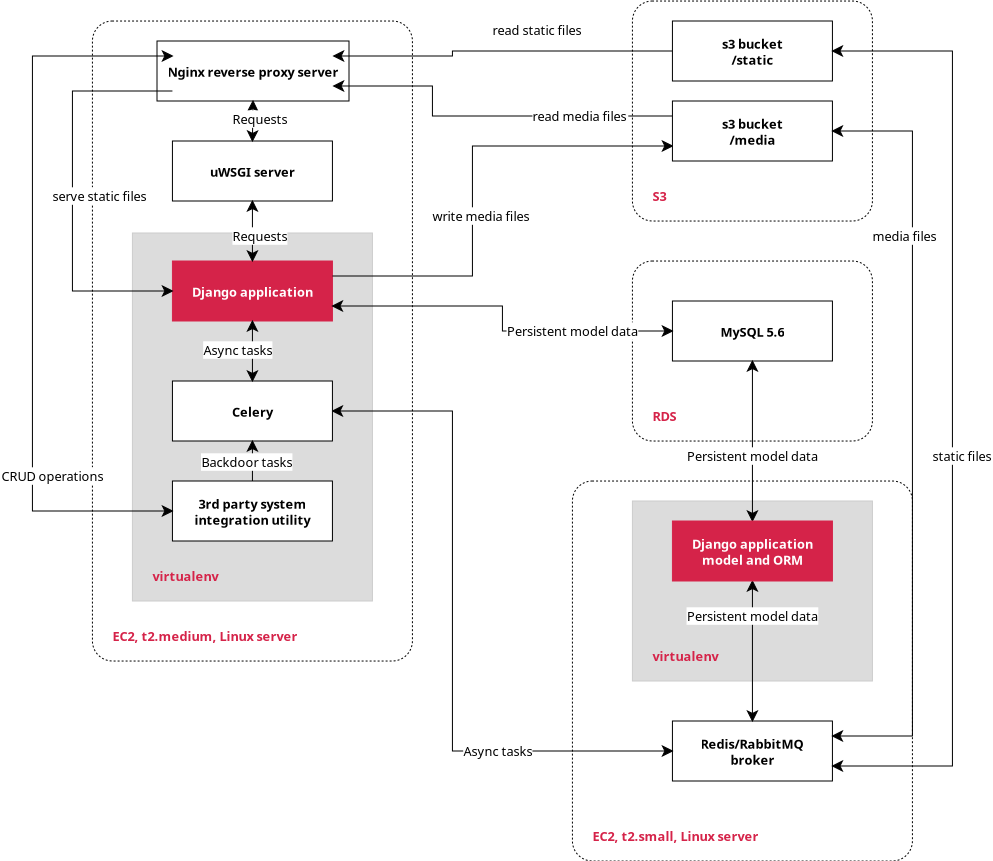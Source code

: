 <?xml version="1.0" encoding="UTF-8"?>
<dia:diagram xmlns:dia="http://www.lysator.liu.se/~alla/dia/">
  <dia:layer name="Background" visible="true" active="true">
    <dia:group>
      <dia:object type="Flowchart - Box" version="0" id="O0">
        <dia:attribute name="obj_pos">
          <dia:point val="27,8"/>
        </dia:attribute>
        <dia:attribute name="obj_bb">
          <dia:rectangle val="27,8;44,27"/>
        </dia:attribute>
        <dia:attribute name="elem_corner">
          <dia:point val="27,8"/>
        </dia:attribute>
        <dia:attribute name="elem_width">
          <dia:real val="17"/>
        </dia:attribute>
        <dia:attribute name="elem_height">
          <dia:real val="19"/>
        </dia:attribute>
        <dia:attribute name="border_width">
          <dia:real val="0"/>
        </dia:attribute>
        <dia:attribute name="show_background">
          <dia:boolean val="true"/>
        </dia:attribute>
        <dia:attribute name="line_style">
          <dia:enum val="4"/>
        </dia:attribute>
        <dia:attribute name="corner_radius">
          <dia:real val="1"/>
        </dia:attribute>
        <dia:attribute name="padding">
          <dia:real val="0.5"/>
        </dia:attribute>
        <dia:attribute name="text">
          <dia:composite type="text">
            <dia:attribute name="string">
              <dia:string>##</dia:string>
            </dia:attribute>
            <dia:attribute name="font">
              <dia:font family="sans" style="0" name="Helvetica"/>
            </dia:attribute>
            <dia:attribute name="height">
              <dia:real val="0.8"/>
            </dia:attribute>
            <dia:attribute name="pos">
              <dia:point val="35.5,17.695"/>
            </dia:attribute>
            <dia:attribute name="color">
              <dia:color val="#000000"/>
            </dia:attribute>
            <dia:attribute name="alignment">
              <dia:enum val="1"/>
            </dia:attribute>
          </dia:composite>
        </dia:attribute>
      </dia:object>
      <dia:object type="Flowchart - Box" version="0" id="O1">
        <dia:attribute name="obj_pos">
          <dia:point val="30,9"/>
        </dia:attribute>
        <dia:attribute name="obj_bb">
          <dia:rectangle val="30,9;42,18"/>
        </dia:attribute>
        <dia:attribute name="elem_corner">
          <dia:point val="30,9"/>
        </dia:attribute>
        <dia:attribute name="elem_width">
          <dia:real val="12"/>
        </dia:attribute>
        <dia:attribute name="elem_height">
          <dia:real val="9"/>
        </dia:attribute>
        <dia:attribute name="border_width">
          <dia:real val="0"/>
        </dia:attribute>
        <dia:attribute name="border_color">
          <dia:color val="#cccccc"/>
        </dia:attribute>
        <dia:attribute name="inner_color">
          <dia:color val="#dcdcdc"/>
        </dia:attribute>
        <dia:attribute name="show_background">
          <dia:boolean val="true"/>
        </dia:attribute>
        <dia:attribute name="padding">
          <dia:real val="0.5"/>
        </dia:attribute>
        <dia:attribute name="text">
          <dia:composite type="text">
            <dia:attribute name="string">
              <dia:string>##</dia:string>
            </dia:attribute>
            <dia:attribute name="font">
              <dia:font family="sans" style="0" name="Helvetica"/>
            </dia:attribute>
            <dia:attribute name="height">
              <dia:real val="0.8"/>
            </dia:attribute>
            <dia:attribute name="pos">
              <dia:point val="36,13.695"/>
            </dia:attribute>
            <dia:attribute name="color">
              <dia:color val="#000000"/>
            </dia:attribute>
            <dia:attribute name="alignment">
              <dia:enum val="1"/>
            </dia:attribute>
          </dia:composite>
        </dia:attribute>
      </dia:object>
      <dia:object type="Flowchart - Box" version="0" id="O2">
        <dia:attribute name="obj_pos">
          <dia:point val="3,-15"/>
        </dia:attribute>
        <dia:attribute name="obj_bb">
          <dia:rectangle val="3,-15;19,17"/>
        </dia:attribute>
        <dia:attribute name="elem_corner">
          <dia:point val="3,-15"/>
        </dia:attribute>
        <dia:attribute name="elem_width">
          <dia:real val="16"/>
        </dia:attribute>
        <dia:attribute name="elem_height">
          <dia:real val="32"/>
        </dia:attribute>
        <dia:attribute name="border_width">
          <dia:real val="0"/>
        </dia:attribute>
        <dia:attribute name="show_background">
          <dia:boolean val="true"/>
        </dia:attribute>
        <dia:attribute name="line_style">
          <dia:enum val="4"/>
        </dia:attribute>
        <dia:attribute name="corner_radius">
          <dia:real val="1"/>
        </dia:attribute>
        <dia:attribute name="padding">
          <dia:real val="0.5"/>
        </dia:attribute>
        <dia:attribute name="text">
          <dia:composite type="text">
            <dia:attribute name="string">
              <dia:string>##</dia:string>
            </dia:attribute>
            <dia:attribute name="font">
              <dia:font family="sans" style="0" name="Helvetica"/>
            </dia:attribute>
            <dia:attribute name="height">
              <dia:real val="0.8"/>
            </dia:attribute>
            <dia:attribute name="pos">
              <dia:point val="11,1.195"/>
            </dia:attribute>
            <dia:attribute name="color">
              <dia:color val="#000000"/>
            </dia:attribute>
            <dia:attribute name="alignment">
              <dia:enum val="1"/>
            </dia:attribute>
          </dia:composite>
        </dia:attribute>
      </dia:object>
      <dia:object type="Flowchart - Box" version="0" id="O3">
        <dia:attribute name="obj_pos">
          <dia:point val="5,-4.4"/>
        </dia:attribute>
        <dia:attribute name="obj_bb">
          <dia:rectangle val="5,-4.4;17,14"/>
        </dia:attribute>
        <dia:attribute name="elem_corner">
          <dia:point val="5,-4.4"/>
        </dia:attribute>
        <dia:attribute name="elem_width">
          <dia:real val="12"/>
        </dia:attribute>
        <dia:attribute name="elem_height">
          <dia:real val="18.4"/>
        </dia:attribute>
        <dia:attribute name="border_width">
          <dia:real val="0"/>
        </dia:attribute>
        <dia:attribute name="border_color">
          <dia:color val="#cccccc"/>
        </dia:attribute>
        <dia:attribute name="inner_color">
          <dia:color val="#dcdcdc"/>
        </dia:attribute>
        <dia:attribute name="show_background">
          <dia:boolean val="true"/>
        </dia:attribute>
        <dia:attribute name="padding">
          <dia:real val="0.5"/>
        </dia:attribute>
        <dia:attribute name="text">
          <dia:composite type="text">
            <dia:attribute name="string">
              <dia:string>##</dia:string>
            </dia:attribute>
            <dia:attribute name="font">
              <dia:font family="sans" style="0" name="Helvetica"/>
            </dia:attribute>
            <dia:attribute name="height">
              <dia:real val="0.8"/>
            </dia:attribute>
            <dia:attribute name="pos">
              <dia:point val="11,4.995"/>
            </dia:attribute>
            <dia:attribute name="color">
              <dia:color val="#000000"/>
            </dia:attribute>
            <dia:attribute name="alignment">
              <dia:enum val="1"/>
            </dia:attribute>
          </dia:composite>
        </dia:attribute>
      </dia:object>
      <dia:object type="Flowchart - Box" version="0" id="O4">
        <dia:attribute name="obj_pos">
          <dia:point val="30,-3"/>
        </dia:attribute>
        <dia:attribute name="obj_bb">
          <dia:rectangle val="30,-3;42,6"/>
        </dia:attribute>
        <dia:attribute name="elem_corner">
          <dia:point val="30,-3"/>
        </dia:attribute>
        <dia:attribute name="elem_width">
          <dia:real val="12"/>
        </dia:attribute>
        <dia:attribute name="elem_height">
          <dia:real val="9"/>
        </dia:attribute>
        <dia:attribute name="border_width">
          <dia:real val="0"/>
        </dia:attribute>
        <dia:attribute name="show_background">
          <dia:boolean val="true"/>
        </dia:attribute>
        <dia:attribute name="line_style">
          <dia:enum val="4"/>
        </dia:attribute>
        <dia:attribute name="corner_radius">
          <dia:real val="1"/>
        </dia:attribute>
        <dia:attribute name="padding">
          <dia:real val="0.5"/>
        </dia:attribute>
        <dia:attribute name="text">
          <dia:composite type="text">
            <dia:attribute name="string">
              <dia:string>##</dia:string>
            </dia:attribute>
            <dia:attribute name="font">
              <dia:font family="sans" style="0" name="Helvetica"/>
            </dia:attribute>
            <dia:attribute name="height">
              <dia:real val="0.8"/>
            </dia:attribute>
            <dia:attribute name="pos">
              <dia:point val="36,1.695"/>
            </dia:attribute>
            <dia:attribute name="color">
              <dia:color val="#000000"/>
            </dia:attribute>
            <dia:attribute name="alignment">
              <dia:enum val="1"/>
            </dia:attribute>
          </dia:composite>
        </dia:attribute>
      </dia:object>
      <dia:object type="Flowchart - Box" version="0" id="O5">
        <dia:attribute name="obj_pos">
          <dia:point val="32,20"/>
        </dia:attribute>
        <dia:attribute name="obj_bb">
          <dia:rectangle val="32,20;40,23"/>
        </dia:attribute>
        <dia:attribute name="elem_corner">
          <dia:point val="32,20"/>
        </dia:attribute>
        <dia:attribute name="elem_width">
          <dia:real val="8"/>
        </dia:attribute>
        <dia:attribute name="elem_height">
          <dia:real val="3"/>
        </dia:attribute>
        <dia:attribute name="border_width">
          <dia:real val="0"/>
        </dia:attribute>
        <dia:attribute name="show_background">
          <dia:boolean val="true"/>
        </dia:attribute>
        <dia:attribute name="padding">
          <dia:real val="0.5"/>
        </dia:attribute>
        <dia:attribute name="text">
          <dia:composite type="text">
            <dia:attribute name="string">
              <dia:string>#Redis/RabbitMQ
broker#</dia:string>
            </dia:attribute>
            <dia:attribute name="font">
              <dia:font family="Calibri" style="80" name="Courier"/>
            </dia:attribute>
            <dia:attribute name="height">
              <dia:real val="0.8"/>
            </dia:attribute>
            <dia:attribute name="pos">
              <dia:point val="36,21.18"/>
            </dia:attribute>
            <dia:attribute name="color">
              <dia:color val="#000000"/>
            </dia:attribute>
            <dia:attribute name="alignment">
              <dia:enum val="1"/>
            </dia:attribute>
          </dia:composite>
        </dia:attribute>
      </dia:object>
      <dia:object type="Standard - Text" version="1" id="O6">
        <dia:attribute name="obj_pos">
          <dia:point val="28,26"/>
        </dia:attribute>
        <dia:attribute name="obj_bb">
          <dia:rectangle val="28,25.52;34.92,26.16"/>
        </dia:attribute>
        <dia:attribute name="text">
          <dia:composite type="text">
            <dia:attribute name="string">
              <dia:string>#EC2, t2.small, Linux server#</dia:string>
            </dia:attribute>
            <dia:attribute name="font">
              <dia:font family="Calibri" style="80" name="Courier"/>
            </dia:attribute>
            <dia:attribute name="height">
              <dia:real val="0.8"/>
            </dia:attribute>
            <dia:attribute name="pos">
              <dia:point val="28,26"/>
            </dia:attribute>
            <dia:attribute name="color">
              <dia:color val="#d52349"/>
            </dia:attribute>
            <dia:attribute name="alignment">
              <dia:enum val="0"/>
            </dia:attribute>
          </dia:composite>
        </dia:attribute>
        <dia:attribute name="valign">
          <dia:enum val="3"/>
        </dia:attribute>
      </dia:object>
      <dia:object type="Standard - ZigZagLine" version="1" id="O7">
        <dia:attribute name="obj_pos">
          <dia:point val="15,4.5"/>
        </dia:attribute>
        <dia:attribute name="obj_bb">
          <dia:rectangle val="15,4.25;32,21.75"/>
        </dia:attribute>
        <dia:attribute name="orth_points">
          <dia:point val="15,4.5"/>
          <dia:point val="21,4.5"/>
          <dia:point val="21,21.5"/>
          <dia:point val="32,21.5"/>
        </dia:attribute>
        <dia:attribute name="orth_orient">
          <dia:enum val="0"/>
          <dia:enum val="1"/>
          <dia:enum val="0"/>
        </dia:attribute>
        <dia:attribute name="autorouting">
          <dia:boolean val="false"/>
        </dia:attribute>
        <dia:attribute name="line_width">
          <dia:real val="0"/>
        </dia:attribute>
        <dia:attribute name="start_arrow">
          <dia:enum val="22"/>
        </dia:attribute>
        <dia:attribute name="start_arrow_length">
          <dia:real val="0.5"/>
        </dia:attribute>
        <dia:attribute name="start_arrow_width">
          <dia:real val="0.5"/>
        </dia:attribute>
        <dia:attribute name="end_arrow">
          <dia:enum val="22"/>
        </dia:attribute>
        <dia:attribute name="end_arrow_length">
          <dia:real val="0.5"/>
        </dia:attribute>
        <dia:attribute name="end_arrow_width">
          <dia:real val="0.5"/>
        </dia:attribute>
        <dia:connections>
          <dia:connection handle="0" to="O19" connection="8"/>
          <dia:connection handle="1" to="O5" connection="7"/>
        </dia:connections>
      </dia:object>
      <dia:object type="Flowchart - Box" version="0" id="O8">
        <dia:attribute name="obj_pos">
          <dia:point val="32,-1"/>
        </dia:attribute>
        <dia:attribute name="obj_bb">
          <dia:rectangle val="32,-1;40,2"/>
        </dia:attribute>
        <dia:attribute name="elem_corner">
          <dia:point val="32,-1"/>
        </dia:attribute>
        <dia:attribute name="elem_width">
          <dia:real val="8"/>
        </dia:attribute>
        <dia:attribute name="elem_height">
          <dia:real val="3"/>
        </dia:attribute>
        <dia:attribute name="border_width">
          <dia:real val="0"/>
        </dia:attribute>
        <dia:attribute name="show_background">
          <dia:boolean val="true"/>
        </dia:attribute>
        <dia:attribute name="padding">
          <dia:real val="0.5"/>
        </dia:attribute>
        <dia:attribute name="text">
          <dia:composite type="text">
            <dia:attribute name="string">
              <dia:string>#MySQL 5.6#</dia:string>
            </dia:attribute>
            <dia:attribute name="font">
              <dia:font family="Calibri" style="80" name="Courier"/>
            </dia:attribute>
            <dia:attribute name="height">
              <dia:real val="0.8"/>
            </dia:attribute>
            <dia:attribute name="pos">
              <dia:point val="36,0.58"/>
            </dia:attribute>
            <dia:attribute name="color">
              <dia:color val="#000000"/>
            </dia:attribute>
            <dia:attribute name="alignment">
              <dia:enum val="1"/>
            </dia:attribute>
          </dia:composite>
        </dia:attribute>
      </dia:object>
      <dia:object type="Standard - Text" version="1" id="O9">
        <dia:attribute name="obj_pos">
          <dia:point val="31,5"/>
        </dia:attribute>
        <dia:attribute name="obj_bb">
          <dia:rectangle val="31,4.52;32.065,5.16"/>
        </dia:attribute>
        <dia:attribute name="text">
          <dia:composite type="text">
            <dia:attribute name="string">
              <dia:string>#RDS#</dia:string>
            </dia:attribute>
            <dia:attribute name="font">
              <dia:font family="Calibri" style="80" name="Courier"/>
            </dia:attribute>
            <dia:attribute name="height">
              <dia:real val="0.8"/>
            </dia:attribute>
            <dia:attribute name="pos">
              <dia:point val="31,5"/>
            </dia:attribute>
            <dia:attribute name="color">
              <dia:color val="#d52349"/>
            </dia:attribute>
            <dia:attribute name="alignment">
              <dia:enum val="0"/>
            </dia:attribute>
          </dia:composite>
        </dia:attribute>
        <dia:attribute name="valign">
          <dia:enum val="3"/>
        </dia:attribute>
      </dia:object>
      <dia:object type="Flowchart - Box" version="0" id="O10">
        <dia:attribute name="obj_pos">
          <dia:point val="30,-16"/>
        </dia:attribute>
        <dia:attribute name="obj_bb">
          <dia:rectangle val="30,-16;42,-5"/>
        </dia:attribute>
        <dia:attribute name="elem_corner">
          <dia:point val="30,-16"/>
        </dia:attribute>
        <dia:attribute name="elem_width">
          <dia:real val="12"/>
        </dia:attribute>
        <dia:attribute name="elem_height">
          <dia:real val="11"/>
        </dia:attribute>
        <dia:attribute name="border_width">
          <dia:real val="0"/>
        </dia:attribute>
        <dia:attribute name="show_background">
          <dia:boolean val="true"/>
        </dia:attribute>
        <dia:attribute name="line_style">
          <dia:enum val="4"/>
        </dia:attribute>
        <dia:attribute name="corner_radius">
          <dia:real val="1"/>
        </dia:attribute>
        <dia:attribute name="padding">
          <dia:real val="0.5"/>
        </dia:attribute>
        <dia:attribute name="text">
          <dia:composite type="text">
            <dia:attribute name="string">
              <dia:string>##</dia:string>
            </dia:attribute>
            <dia:attribute name="font">
              <dia:font family="sans" style="0" name="Helvetica"/>
            </dia:attribute>
            <dia:attribute name="height">
              <dia:real val="0.8"/>
            </dia:attribute>
            <dia:attribute name="pos">
              <dia:point val="36,-10.305"/>
            </dia:attribute>
            <dia:attribute name="color">
              <dia:color val="#000000"/>
            </dia:attribute>
            <dia:attribute name="alignment">
              <dia:enum val="1"/>
            </dia:attribute>
          </dia:composite>
        </dia:attribute>
      </dia:object>
      <dia:object type="Flowchart - Box" version="0" id="O11">
        <dia:attribute name="obj_pos">
          <dia:point val="32,-15"/>
        </dia:attribute>
        <dia:attribute name="obj_bb">
          <dia:rectangle val="32,-15;40,-12"/>
        </dia:attribute>
        <dia:attribute name="elem_corner">
          <dia:point val="32,-15"/>
        </dia:attribute>
        <dia:attribute name="elem_width">
          <dia:real val="8"/>
        </dia:attribute>
        <dia:attribute name="elem_height">
          <dia:real val="3"/>
        </dia:attribute>
        <dia:attribute name="border_width">
          <dia:real val="0"/>
        </dia:attribute>
        <dia:attribute name="show_background">
          <dia:boolean val="true"/>
        </dia:attribute>
        <dia:attribute name="padding">
          <dia:real val="0.5"/>
        </dia:attribute>
        <dia:attribute name="text">
          <dia:composite type="text">
            <dia:attribute name="string">
              <dia:string>#s3 bucket
/static#</dia:string>
            </dia:attribute>
            <dia:attribute name="font">
              <dia:font family="Calibri" style="80" name="Courier"/>
            </dia:attribute>
            <dia:attribute name="height">
              <dia:real val="0.8"/>
            </dia:attribute>
            <dia:attribute name="pos">
              <dia:point val="36,-13.82"/>
            </dia:attribute>
            <dia:attribute name="color">
              <dia:color val="#000000"/>
            </dia:attribute>
            <dia:attribute name="alignment">
              <dia:enum val="1"/>
            </dia:attribute>
          </dia:composite>
        </dia:attribute>
      </dia:object>
      <dia:object type="Standard - Text" version="1" id="O12">
        <dia:attribute name="obj_pos">
          <dia:point val="31,-6"/>
        </dia:attribute>
        <dia:attribute name="obj_bb">
          <dia:rectangle val="31,-6.48;31.628,-5.84"/>
        </dia:attribute>
        <dia:attribute name="text">
          <dia:composite type="text">
            <dia:attribute name="string">
              <dia:string>#S3#</dia:string>
            </dia:attribute>
            <dia:attribute name="font">
              <dia:font family="Calibri" style="80" name="Courier"/>
            </dia:attribute>
            <dia:attribute name="height">
              <dia:real val="0.8"/>
            </dia:attribute>
            <dia:attribute name="pos">
              <dia:point val="31,-6"/>
            </dia:attribute>
            <dia:attribute name="color">
              <dia:color val="#d52349"/>
            </dia:attribute>
            <dia:attribute name="alignment">
              <dia:enum val="0"/>
            </dia:attribute>
          </dia:composite>
        </dia:attribute>
        <dia:attribute name="valign">
          <dia:enum val="3"/>
        </dia:attribute>
      </dia:object>
      <dia:object type="Flowchart - Box" version="0" id="O13">
        <dia:attribute name="obj_pos">
          <dia:point val="7,-3"/>
        </dia:attribute>
        <dia:attribute name="obj_bb">
          <dia:rectangle val="7,-3;15,0"/>
        </dia:attribute>
        <dia:attribute name="elem_corner">
          <dia:point val="7,-3"/>
        </dia:attribute>
        <dia:attribute name="elem_width">
          <dia:real val="8"/>
        </dia:attribute>
        <dia:attribute name="elem_height">
          <dia:real val="3"/>
        </dia:attribute>
        <dia:attribute name="border_width">
          <dia:real val="0"/>
        </dia:attribute>
        <dia:attribute name="border_color">
          <dia:color val="#d52349"/>
        </dia:attribute>
        <dia:attribute name="inner_color">
          <dia:color val="#d52349"/>
        </dia:attribute>
        <dia:attribute name="show_background">
          <dia:boolean val="true"/>
        </dia:attribute>
        <dia:attribute name="padding">
          <dia:real val="0.5"/>
        </dia:attribute>
        <dia:attribute name="text">
          <dia:composite type="text">
            <dia:attribute name="string">
              <dia:string>#Django application#</dia:string>
            </dia:attribute>
            <dia:attribute name="font">
              <dia:font family="Calibri" style="80" name="Courier"/>
            </dia:attribute>
            <dia:attribute name="height">
              <dia:real val="0.8"/>
            </dia:attribute>
            <dia:attribute name="pos">
              <dia:point val="11,-1.42"/>
            </dia:attribute>
            <dia:attribute name="color">
              <dia:color val="#ffffff"/>
            </dia:attribute>
            <dia:attribute name="alignment">
              <dia:enum val="1"/>
            </dia:attribute>
          </dia:composite>
        </dia:attribute>
      </dia:object>
      <dia:object type="Standard - Text" version="1" id="O14">
        <dia:attribute name="obj_pos">
          <dia:point val="4,16"/>
        </dia:attribute>
        <dia:attribute name="obj_bb">
          <dia:rectangle val="4,15.504;11.736,16.192"/>
        </dia:attribute>
        <dia:attribute name="text">
          <dia:composite type="text">
            <dia:attribute name="string">
              <dia:string>#EC2, t2.medium, Linux server#</dia:string>
            </dia:attribute>
            <dia:attribute name="font">
              <dia:font family="Calibri" style="80" name="Courier"/>
            </dia:attribute>
            <dia:attribute name="height">
              <dia:real val="0.8"/>
            </dia:attribute>
            <dia:attribute name="pos">
              <dia:point val="4,16"/>
            </dia:attribute>
            <dia:attribute name="color">
              <dia:color val="#d52349"/>
            </dia:attribute>
            <dia:attribute name="alignment">
              <dia:enum val="0"/>
            </dia:attribute>
          </dia:composite>
        </dia:attribute>
        <dia:attribute name="valign">
          <dia:enum val="3"/>
        </dia:attribute>
      </dia:object>
      <dia:object type="Flowchart - Box" version="0" id="O15">
        <dia:attribute name="obj_pos">
          <dia:point val="7,-9"/>
        </dia:attribute>
        <dia:attribute name="obj_bb">
          <dia:rectangle val="7,-9;15,-6"/>
        </dia:attribute>
        <dia:attribute name="elem_corner">
          <dia:point val="7,-9"/>
        </dia:attribute>
        <dia:attribute name="elem_width">
          <dia:real val="8"/>
        </dia:attribute>
        <dia:attribute name="elem_height">
          <dia:real val="3"/>
        </dia:attribute>
        <dia:attribute name="border_width">
          <dia:real val="0"/>
        </dia:attribute>
        <dia:attribute name="show_background">
          <dia:boolean val="true"/>
        </dia:attribute>
        <dia:attribute name="padding">
          <dia:real val="0.5"/>
        </dia:attribute>
        <dia:attribute name="text">
          <dia:composite type="text">
            <dia:attribute name="string">
              <dia:string>#uWSGI server#</dia:string>
            </dia:attribute>
            <dia:attribute name="font">
              <dia:font family="Calibri" style="80" name="Courier"/>
            </dia:attribute>
            <dia:attribute name="height">
              <dia:real val="0.8"/>
            </dia:attribute>
            <dia:attribute name="pos">
              <dia:point val="11,-7.42"/>
            </dia:attribute>
            <dia:attribute name="color">
              <dia:color val="#000000"/>
            </dia:attribute>
            <dia:attribute name="alignment">
              <dia:enum val="1"/>
            </dia:attribute>
          </dia:composite>
        </dia:attribute>
      </dia:object>
      <dia:object type="Flowchart - Box" version="0" id="O16">
        <dia:attribute name="obj_pos">
          <dia:point val="7,-14"/>
        </dia:attribute>
        <dia:attribute name="obj_bb">
          <dia:rectangle val="7,-14;15.057,-11"/>
        </dia:attribute>
        <dia:attribute name="elem_corner">
          <dia:point val="7,-14"/>
        </dia:attribute>
        <dia:attribute name="elem_width">
          <dia:real val="8.058"/>
        </dia:attribute>
        <dia:attribute name="elem_height">
          <dia:real val="3"/>
        </dia:attribute>
        <dia:attribute name="border_width">
          <dia:real val="0"/>
        </dia:attribute>
        <dia:attribute name="show_background">
          <dia:boolean val="true"/>
        </dia:attribute>
        <dia:attribute name="padding">
          <dia:real val="0.5"/>
        </dia:attribute>
        <dia:attribute name="text">
          <dia:composite type="text">
            <dia:attribute name="string">
              <dia:string>#Nginx reverse proxy server#</dia:string>
            </dia:attribute>
            <dia:attribute name="font">
              <dia:font family="Calibri" style="80" name="Courier"/>
            </dia:attribute>
            <dia:attribute name="height">
              <dia:real val="0.8"/>
            </dia:attribute>
            <dia:attribute name="pos">
              <dia:point val="11.029,-12.42"/>
            </dia:attribute>
            <dia:attribute name="color">
              <dia:color val="#000000"/>
            </dia:attribute>
            <dia:attribute name="alignment">
              <dia:enum val="1"/>
            </dia:attribute>
          </dia:composite>
        </dia:attribute>
      </dia:object>
      <dia:object type="Standard - Line" version="0" id="O17">
        <dia:attribute name="obj_pos">
          <dia:point val="11.029,-11"/>
        </dia:attribute>
        <dia:attribute name="obj_bb">
          <dia:rectangle val="10.757,-11;11.272,-9"/>
        </dia:attribute>
        <dia:attribute name="conn_endpoints">
          <dia:point val="11.029,-11"/>
          <dia:point val="11,-9"/>
        </dia:attribute>
        <dia:attribute name="numcp">
          <dia:int val="1"/>
        </dia:attribute>
        <dia:attribute name="line_width">
          <dia:real val="0"/>
        </dia:attribute>
        <dia:attribute name="start_arrow">
          <dia:enum val="22"/>
        </dia:attribute>
        <dia:attribute name="start_arrow_length">
          <dia:real val="0.5"/>
        </dia:attribute>
        <dia:attribute name="start_arrow_width">
          <dia:real val="0.5"/>
        </dia:attribute>
        <dia:attribute name="end_arrow">
          <dia:enum val="22"/>
        </dia:attribute>
        <dia:attribute name="end_arrow_length">
          <dia:real val="0.5"/>
        </dia:attribute>
        <dia:attribute name="end_arrow_width">
          <dia:real val="0.5"/>
        </dia:attribute>
        <dia:connections>
          <dia:connection handle="0" to="O16" connection="13"/>
          <dia:connection handle="1" to="O15" connection="2"/>
        </dia:connections>
      </dia:object>
      <dia:object type="Standard - Line" version="0" id="O18">
        <dia:attribute name="obj_pos">
          <dia:point val="11,-6"/>
        </dia:attribute>
        <dia:attribute name="obj_bb">
          <dia:rectangle val="10.75,-6;11.25,-3"/>
        </dia:attribute>
        <dia:attribute name="conn_endpoints">
          <dia:point val="11,-6"/>
          <dia:point val="11,-3"/>
        </dia:attribute>
        <dia:attribute name="numcp">
          <dia:int val="1"/>
        </dia:attribute>
        <dia:attribute name="line_width">
          <dia:real val="0"/>
        </dia:attribute>
        <dia:attribute name="start_arrow">
          <dia:enum val="22"/>
        </dia:attribute>
        <dia:attribute name="start_arrow_length">
          <dia:real val="0.5"/>
        </dia:attribute>
        <dia:attribute name="start_arrow_width">
          <dia:real val="0.5"/>
        </dia:attribute>
        <dia:attribute name="end_arrow">
          <dia:enum val="22"/>
        </dia:attribute>
        <dia:attribute name="end_arrow_length">
          <dia:real val="0.5"/>
        </dia:attribute>
        <dia:attribute name="end_arrow_width">
          <dia:real val="0.5"/>
        </dia:attribute>
        <dia:connections>
          <dia:connection handle="0" to="O15" connection="13"/>
          <dia:connection handle="1" to="O13" connection="2"/>
        </dia:connections>
      </dia:object>
      <dia:object type="Flowchart - Box" version="0" id="O19">
        <dia:attribute name="obj_pos">
          <dia:point val="7,3"/>
        </dia:attribute>
        <dia:attribute name="obj_bb">
          <dia:rectangle val="7,3;15,6"/>
        </dia:attribute>
        <dia:attribute name="elem_corner">
          <dia:point val="7,3"/>
        </dia:attribute>
        <dia:attribute name="elem_width">
          <dia:real val="8"/>
        </dia:attribute>
        <dia:attribute name="elem_height">
          <dia:real val="3"/>
        </dia:attribute>
        <dia:attribute name="border_width">
          <dia:real val="0"/>
        </dia:attribute>
        <dia:attribute name="show_background">
          <dia:boolean val="true"/>
        </dia:attribute>
        <dia:attribute name="padding">
          <dia:real val="0.5"/>
        </dia:attribute>
        <dia:attribute name="text">
          <dia:composite type="text">
            <dia:attribute name="string">
              <dia:string>#Celery#</dia:string>
            </dia:attribute>
            <dia:attribute name="font">
              <dia:font family="Calibri" style="80" name="Courier"/>
            </dia:attribute>
            <dia:attribute name="height">
              <dia:real val="0.8"/>
            </dia:attribute>
            <dia:attribute name="pos">
              <dia:point val="11,4.58"/>
            </dia:attribute>
            <dia:attribute name="color">
              <dia:color val="#000000"/>
            </dia:attribute>
            <dia:attribute name="alignment">
              <dia:enum val="1"/>
            </dia:attribute>
          </dia:composite>
        </dia:attribute>
      </dia:object>
      <dia:object type="Standard - Line" version="0" id="O20">
        <dia:attribute name="obj_pos">
          <dia:point val="11,0"/>
        </dia:attribute>
        <dia:attribute name="obj_bb">
          <dia:rectangle val="10.75,0;11.25,3"/>
        </dia:attribute>
        <dia:attribute name="conn_endpoints">
          <dia:point val="11,0"/>
          <dia:point val="11,3"/>
        </dia:attribute>
        <dia:attribute name="numcp">
          <dia:int val="1"/>
        </dia:attribute>
        <dia:attribute name="line_width">
          <dia:real val="0"/>
        </dia:attribute>
        <dia:attribute name="start_arrow">
          <dia:enum val="22"/>
        </dia:attribute>
        <dia:attribute name="start_arrow_length">
          <dia:real val="0.5"/>
        </dia:attribute>
        <dia:attribute name="start_arrow_width">
          <dia:real val="0.5"/>
        </dia:attribute>
        <dia:attribute name="end_arrow">
          <dia:enum val="22"/>
        </dia:attribute>
        <dia:attribute name="end_arrow_length">
          <dia:real val="0.5"/>
        </dia:attribute>
        <dia:attribute name="end_arrow_width">
          <dia:real val="0.5"/>
        </dia:attribute>
        <dia:connections>
          <dia:connection handle="0" to="O13" connection="13"/>
          <dia:connection handle="1" to="O19" connection="2"/>
        </dia:connections>
      </dia:object>
      <dia:object type="Standard - ZigZagLine" version="1" id="O21">
        <dia:attribute name="obj_pos">
          <dia:point val="36,10"/>
        </dia:attribute>
        <dia:attribute name="obj_bb">
          <dia:rectangle val="35.5,1.75;36,10.25"/>
        </dia:attribute>
        <dia:attribute name="orth_points">
          <dia:point val="36,10"/>
          <dia:point val="36,10"/>
          <dia:point val="36,2"/>
          <dia:point val="36,2"/>
        </dia:attribute>
        <dia:attribute name="orth_orient">
          <dia:enum val="0"/>
          <dia:enum val="1"/>
          <dia:enum val="0"/>
        </dia:attribute>
        <dia:attribute name="autorouting">
          <dia:boolean val="true"/>
        </dia:attribute>
        <dia:attribute name="line_width">
          <dia:real val="0"/>
        </dia:attribute>
        <dia:attribute name="start_arrow">
          <dia:enum val="22"/>
        </dia:attribute>
        <dia:attribute name="start_arrow_length">
          <dia:real val="0.5"/>
        </dia:attribute>
        <dia:attribute name="start_arrow_width">
          <dia:real val="0.5"/>
        </dia:attribute>
        <dia:attribute name="end_arrow">
          <dia:enum val="22"/>
        </dia:attribute>
        <dia:attribute name="end_arrow_length">
          <dia:real val="0.5"/>
        </dia:attribute>
        <dia:attribute name="end_arrow_width">
          <dia:real val="0.5"/>
        </dia:attribute>
        <dia:connections>
          <dia:connection handle="1" to="O8" connection="13"/>
        </dia:connections>
      </dia:object>
      <dia:object type="Standard - ZigZagLine" version="1" id="O22">
        <dia:attribute name="obj_pos">
          <dia:point val="15,-0.75"/>
        </dia:attribute>
        <dia:attribute name="obj_bb">
          <dia:rectangle val="15,-1;32,0.75"/>
        </dia:attribute>
        <dia:attribute name="orth_points">
          <dia:point val="15,-0.75"/>
          <dia:point val="23.5,-0.75"/>
          <dia:point val="23.5,0.5"/>
          <dia:point val="32,0.5"/>
        </dia:attribute>
        <dia:attribute name="orth_orient">
          <dia:enum val="0"/>
          <dia:enum val="1"/>
          <dia:enum val="0"/>
        </dia:attribute>
        <dia:attribute name="autorouting">
          <dia:boolean val="true"/>
        </dia:attribute>
        <dia:attribute name="line_width">
          <dia:real val="0"/>
        </dia:attribute>
        <dia:attribute name="start_arrow">
          <dia:enum val="22"/>
        </dia:attribute>
        <dia:attribute name="start_arrow_length">
          <dia:real val="0.5"/>
        </dia:attribute>
        <dia:attribute name="start_arrow_width">
          <dia:real val="0.5"/>
        </dia:attribute>
        <dia:attribute name="end_arrow">
          <dia:enum val="22"/>
        </dia:attribute>
        <dia:attribute name="end_arrow_length">
          <dia:real val="0.5"/>
        </dia:attribute>
        <dia:attribute name="end_arrow_width">
          <dia:real val="0.5"/>
        </dia:attribute>
        <dia:connections>
          <dia:connection handle="0" to="O13" connection="10"/>
          <dia:connection handle="1" to="O8" connection="7"/>
        </dia:connections>
      </dia:object>
      <dia:object type="Standard - ZigZagLine" version="1" id="O23">
        <dia:attribute name="obj_pos">
          <dia:point val="15,-2.25"/>
        </dia:attribute>
        <dia:attribute name="obj_bb">
          <dia:rectangle val="15,-9;32,-2.25"/>
        </dia:attribute>
        <dia:attribute name="orth_points">
          <dia:point val="15,-2.25"/>
          <dia:point val="22,-2.25"/>
          <dia:point val="22,-8.75"/>
          <dia:point val="32,-8.75"/>
        </dia:attribute>
        <dia:attribute name="orth_orient">
          <dia:enum val="0"/>
          <dia:enum val="1"/>
          <dia:enum val="0"/>
        </dia:attribute>
        <dia:attribute name="autorouting">
          <dia:boolean val="false"/>
        </dia:attribute>
        <dia:attribute name="line_width">
          <dia:real val="0"/>
        </dia:attribute>
        <dia:attribute name="end_arrow">
          <dia:enum val="22"/>
        </dia:attribute>
        <dia:attribute name="end_arrow_length">
          <dia:real val="0.5"/>
        </dia:attribute>
        <dia:attribute name="end_arrow_width">
          <dia:real val="0.5"/>
        </dia:attribute>
        <dia:connections>
          <dia:connection handle="0" to="O13" connection="6"/>
          <dia:connection handle="1" to="O42" connection="9"/>
        </dia:connections>
      </dia:object>
      <dia:object type="Standard - ZigZagLine" version="1" id="O24">
        <dia:attribute name="obj_pos">
          <dia:point val="32,-13.5"/>
        </dia:attribute>
        <dia:attribute name="obj_bb">
          <dia:rectangle val="15.057,-13.5;32,-13"/>
        </dia:attribute>
        <dia:attribute name="orth_points">
          <dia:point val="32,-13.5"/>
          <dia:point val="21,-13.5"/>
          <dia:point val="21,-13.25"/>
          <dia:point val="15.057,-13.25"/>
        </dia:attribute>
        <dia:attribute name="orth_orient">
          <dia:enum val="0"/>
          <dia:enum val="1"/>
          <dia:enum val="0"/>
        </dia:attribute>
        <dia:attribute name="autorouting">
          <dia:boolean val="false"/>
        </dia:attribute>
        <dia:attribute name="line_width">
          <dia:real val="0"/>
        </dia:attribute>
        <dia:attribute name="end_arrow">
          <dia:enum val="22"/>
        </dia:attribute>
        <dia:attribute name="end_arrow_length">
          <dia:real val="0.5"/>
        </dia:attribute>
        <dia:attribute name="end_arrow_width">
          <dia:real val="0.5"/>
        </dia:attribute>
        <dia:connections>
          <dia:connection handle="0" to="O11" connection="7"/>
          <dia:connection handle="1" to="O16" connection="6"/>
        </dia:connections>
      </dia:object>
      <dia:object type="Standard - ZigZagLine" version="1" id="O25">
        <dia:attribute name="obj_pos">
          <dia:point val="7,-11.5"/>
        </dia:attribute>
        <dia:attribute name="obj_bb">
          <dia:rectangle val="2,-11.5;7,-1.25"/>
        </dia:attribute>
        <dia:attribute name="orth_points">
          <dia:point val="7,-11.5"/>
          <dia:point val="2,-11.5"/>
          <dia:point val="2,-1.5"/>
          <dia:point val="7,-1.5"/>
        </dia:attribute>
        <dia:attribute name="orth_orient">
          <dia:enum val="0"/>
          <dia:enum val="1"/>
          <dia:enum val="0"/>
        </dia:attribute>
        <dia:attribute name="autorouting">
          <dia:boolean val="false"/>
        </dia:attribute>
        <dia:attribute name="line_width">
          <dia:real val="0"/>
        </dia:attribute>
        <dia:attribute name="end_arrow">
          <dia:enum val="22"/>
        </dia:attribute>
        <dia:attribute name="end_arrow_length">
          <dia:real val="0.5"/>
        </dia:attribute>
        <dia:attribute name="end_arrow_width">
          <dia:real val="0.5"/>
        </dia:attribute>
        <dia:connections>
          <dia:connection handle="1" to="O13" connection="7"/>
        </dia:connections>
      </dia:object>
      <dia:object type="Standard - Text" version="1" id="O26">
        <dia:attribute name="obj_pos">
          <dia:point val="23,-14.3"/>
        </dia:attribute>
        <dia:attribute name="obj_bb">
          <dia:rectangle val="23,-14.78;26.902,-14.14"/>
        </dia:attribute>
        <dia:attribute name="text">
          <dia:composite type="text">
            <dia:attribute name="string">
              <dia:string>#read static files#</dia:string>
            </dia:attribute>
            <dia:attribute name="font">
              <dia:font family="Calibri" style="0" name="Courier"/>
            </dia:attribute>
            <dia:attribute name="height">
              <dia:real val="0.8"/>
            </dia:attribute>
            <dia:attribute name="pos">
              <dia:point val="23,-14.3"/>
            </dia:attribute>
            <dia:attribute name="color">
              <dia:color val="#000000"/>
            </dia:attribute>
            <dia:attribute name="alignment">
              <dia:enum val="0"/>
            </dia:attribute>
          </dia:composite>
        </dia:attribute>
        <dia:attribute name="valign">
          <dia:enum val="3"/>
        </dia:attribute>
        <dia:attribute name="fill_color">
          <dia:color val="#ffffff"/>
        </dia:attribute>
        <dia:attribute name="show_background">
          <dia:boolean val="true"/>
        </dia:attribute>
      </dia:object>
      <dia:object type="Standard - Text" version="1" id="O27">
        <dia:attribute name="obj_pos">
          <dia:point val="20,-5"/>
        </dia:attribute>
        <dia:attribute name="obj_bb">
          <dia:rectangle val="20,-5.48;24.32,-4.84"/>
        </dia:attribute>
        <dia:attribute name="text">
          <dia:composite type="text">
            <dia:attribute name="string">
              <dia:string>#write media files#</dia:string>
            </dia:attribute>
            <dia:attribute name="font">
              <dia:font family="Calibri" style="0" name="Courier"/>
            </dia:attribute>
            <dia:attribute name="height">
              <dia:real val="0.8"/>
            </dia:attribute>
            <dia:attribute name="pos">
              <dia:point val="20,-5"/>
            </dia:attribute>
            <dia:attribute name="color">
              <dia:color val="#000000"/>
            </dia:attribute>
            <dia:attribute name="alignment">
              <dia:enum val="0"/>
            </dia:attribute>
          </dia:composite>
        </dia:attribute>
        <dia:attribute name="valign">
          <dia:enum val="3"/>
        </dia:attribute>
        <dia:attribute name="fill_color">
          <dia:color val="#ffffff"/>
        </dia:attribute>
        <dia:attribute name="show_background">
          <dia:boolean val="true"/>
        </dia:attribute>
      </dia:object>
      <dia:object type="Standard - Text" version="1" id="O28">
        <dia:attribute name="obj_pos">
          <dia:point val="27,0.75"/>
        </dia:attribute>
        <dia:attribute name="obj_bb">
          <dia:rectangle val="24.171,0.27;29.829,0.91"/>
        </dia:attribute>
        <dia:attribute name="text">
          <dia:composite type="text">
            <dia:attribute name="string">
              <dia:string>#Persistent model data#</dia:string>
            </dia:attribute>
            <dia:attribute name="font">
              <dia:font family="Calibri" style="0" name="Courier"/>
            </dia:attribute>
            <dia:attribute name="height">
              <dia:real val="0.8"/>
            </dia:attribute>
            <dia:attribute name="pos">
              <dia:point val="27,0.75"/>
            </dia:attribute>
            <dia:attribute name="color">
              <dia:color val="#000000"/>
            </dia:attribute>
            <dia:attribute name="alignment">
              <dia:enum val="1"/>
            </dia:attribute>
          </dia:composite>
        </dia:attribute>
        <dia:attribute name="valign">
          <dia:enum val="3"/>
        </dia:attribute>
        <dia:attribute name="fill_color">
          <dia:color val="#ffffff"/>
        </dia:attribute>
        <dia:attribute name="show_background">
          <dia:boolean val="true"/>
        </dia:attribute>
      </dia:object>
      <dia:object type="Standard - Text" version="1" id="O29">
        <dia:attribute name="obj_pos">
          <dia:point val="25,21.75"/>
        </dia:attribute>
        <dia:attribute name="obj_bb">
          <dia:rectangle val="22.05,21.27;25,21.91"/>
        </dia:attribute>
        <dia:attribute name="text">
          <dia:composite type="text">
            <dia:attribute name="string">
              <dia:string>#Async tasks#</dia:string>
            </dia:attribute>
            <dia:attribute name="font">
              <dia:font family="Calibri" style="0" name="Courier"/>
            </dia:attribute>
            <dia:attribute name="height">
              <dia:real val="0.8"/>
            </dia:attribute>
            <dia:attribute name="pos">
              <dia:point val="25,21.75"/>
            </dia:attribute>
            <dia:attribute name="color">
              <dia:color val="#000000"/>
            </dia:attribute>
            <dia:attribute name="alignment">
              <dia:enum val="2"/>
            </dia:attribute>
          </dia:composite>
        </dia:attribute>
        <dia:attribute name="valign">
          <dia:enum val="3"/>
        </dia:attribute>
        <dia:attribute name="fill_color">
          <dia:color val="#ffffff"/>
        </dia:attribute>
        <dia:attribute name="show_background">
          <dia:boolean val="true"/>
        </dia:attribute>
      </dia:object>
      <dia:object type="Standard - Text" version="1" id="O30">
        <dia:attribute name="obj_pos">
          <dia:point val="36,7"/>
        </dia:attribute>
        <dia:attribute name="obj_bb">
          <dia:rectangle val="33.171,6.52;38.829,7.16"/>
        </dia:attribute>
        <dia:attribute name="text">
          <dia:composite type="text">
            <dia:attribute name="string">
              <dia:string>#Persistent model data#</dia:string>
            </dia:attribute>
            <dia:attribute name="font">
              <dia:font family="Calibri" style="0" name="Courier"/>
            </dia:attribute>
            <dia:attribute name="height">
              <dia:real val="0.8"/>
            </dia:attribute>
            <dia:attribute name="pos">
              <dia:point val="36,7"/>
            </dia:attribute>
            <dia:attribute name="color">
              <dia:color val="#000000"/>
            </dia:attribute>
            <dia:attribute name="alignment">
              <dia:enum val="1"/>
            </dia:attribute>
          </dia:composite>
        </dia:attribute>
        <dia:attribute name="valign">
          <dia:enum val="3"/>
        </dia:attribute>
        <dia:attribute name="fill_color">
          <dia:color val="#ffffff"/>
        </dia:attribute>
        <dia:attribute name="show_background">
          <dia:boolean val="true"/>
        </dia:attribute>
      </dia:object>
      <dia:object type="Standard - ZigZagLine" version="1" id="O31">
        <dia:attribute name="obj_pos">
          <dia:point val="40,22.25"/>
        </dia:attribute>
        <dia:attribute name="obj_bb">
          <dia:rectangle val="40,-13.75;46,22.5"/>
        </dia:attribute>
        <dia:attribute name="orth_points">
          <dia:point val="40,22.25"/>
          <dia:point val="46,22.25"/>
          <dia:point val="46,-13.5"/>
          <dia:point val="40,-13.5"/>
        </dia:attribute>
        <dia:attribute name="orth_orient">
          <dia:enum val="0"/>
          <dia:enum val="1"/>
          <dia:enum val="0"/>
        </dia:attribute>
        <dia:attribute name="autorouting">
          <dia:boolean val="false"/>
        </dia:attribute>
        <dia:attribute name="line_width">
          <dia:real val="0"/>
        </dia:attribute>
        <dia:attribute name="start_arrow">
          <dia:enum val="22"/>
        </dia:attribute>
        <dia:attribute name="start_arrow_length">
          <dia:real val="0.5"/>
        </dia:attribute>
        <dia:attribute name="start_arrow_width">
          <dia:real val="0.5"/>
        </dia:attribute>
        <dia:attribute name="end_arrow">
          <dia:enum val="22"/>
        </dia:attribute>
        <dia:attribute name="end_arrow_length">
          <dia:real val="0.5"/>
        </dia:attribute>
        <dia:attribute name="end_arrow_width">
          <dia:real val="0.5"/>
        </dia:attribute>
        <dia:connections>
          <dia:connection handle="0" to="O5" connection="10"/>
          <dia:connection handle="1" to="O11" connection="8"/>
        </dia:connections>
      </dia:object>
      <dia:object type="Standard - Text" version="1" id="O32">
        <dia:attribute name="obj_pos">
          <dia:point val="45,7"/>
        </dia:attribute>
        <dia:attribute name="obj_bb">
          <dia:rectangle val="45,6.52;47.58,7.16"/>
        </dia:attribute>
        <dia:attribute name="text">
          <dia:composite type="text">
            <dia:attribute name="string">
              <dia:string>#static files#</dia:string>
            </dia:attribute>
            <dia:attribute name="font">
              <dia:font family="Calibri" style="0" name="Courier"/>
            </dia:attribute>
            <dia:attribute name="height">
              <dia:real val="0.8"/>
            </dia:attribute>
            <dia:attribute name="pos">
              <dia:point val="45,7"/>
            </dia:attribute>
            <dia:attribute name="color">
              <dia:color val="#000000"/>
            </dia:attribute>
            <dia:attribute name="alignment">
              <dia:enum val="0"/>
            </dia:attribute>
          </dia:composite>
        </dia:attribute>
        <dia:attribute name="valign">
          <dia:enum val="3"/>
        </dia:attribute>
        <dia:attribute name="fill_color">
          <dia:color val="#ffffff"/>
        </dia:attribute>
        <dia:attribute name="show_background">
          <dia:boolean val="true"/>
        </dia:attribute>
      </dia:object>
      <dia:object type="Standard - Text" version="1" id="O33">
        <dia:attribute name="obj_pos">
          <dia:point val="1,-6"/>
        </dia:attribute>
        <dia:attribute name="obj_bb">
          <dia:rectangle val="1,-6.48;5.122,-5.84"/>
        </dia:attribute>
        <dia:attribute name="text">
          <dia:composite type="text">
            <dia:attribute name="string">
              <dia:string>#serve static files#</dia:string>
            </dia:attribute>
            <dia:attribute name="font">
              <dia:font family="Calibri" style="0" name="Courier"/>
            </dia:attribute>
            <dia:attribute name="height">
              <dia:real val="0.8"/>
            </dia:attribute>
            <dia:attribute name="pos">
              <dia:point val="1,-6"/>
            </dia:attribute>
            <dia:attribute name="color">
              <dia:color val="#000000"/>
            </dia:attribute>
            <dia:attribute name="alignment">
              <dia:enum val="0"/>
            </dia:attribute>
          </dia:composite>
        </dia:attribute>
        <dia:attribute name="valign">
          <dia:enum val="3"/>
        </dia:attribute>
        <dia:attribute name="fill_color">
          <dia:color val="#ffffff"/>
        </dia:attribute>
        <dia:attribute name="show_background">
          <dia:boolean val="true"/>
        </dia:attribute>
      </dia:object>
      <dia:object type="Flowchart - Box" version="0" id="O34">
        <dia:attribute name="obj_pos">
          <dia:point val="7,8"/>
        </dia:attribute>
        <dia:attribute name="obj_bb">
          <dia:rectangle val="7,8;15,11"/>
        </dia:attribute>
        <dia:attribute name="elem_corner">
          <dia:point val="7,8"/>
        </dia:attribute>
        <dia:attribute name="elem_width">
          <dia:real val="8"/>
        </dia:attribute>
        <dia:attribute name="elem_height">
          <dia:real val="3"/>
        </dia:attribute>
        <dia:attribute name="border_width">
          <dia:real val="0"/>
        </dia:attribute>
        <dia:attribute name="show_background">
          <dia:boolean val="true"/>
        </dia:attribute>
        <dia:attribute name="padding">
          <dia:real val="0.5"/>
        </dia:attribute>
        <dia:attribute name="text">
          <dia:composite type="text">
            <dia:attribute name="string">
              <dia:string>#3rd party system
integration utility#</dia:string>
            </dia:attribute>
            <dia:attribute name="font">
              <dia:font family="Calibri" style="80" name="Courier"/>
            </dia:attribute>
            <dia:attribute name="height">
              <dia:real val="0.8"/>
            </dia:attribute>
            <dia:attribute name="pos">
              <dia:point val="11,9.18"/>
            </dia:attribute>
            <dia:attribute name="color">
              <dia:color val="#000000"/>
            </dia:attribute>
            <dia:attribute name="alignment">
              <dia:enum val="1"/>
            </dia:attribute>
          </dia:composite>
        </dia:attribute>
      </dia:object>
      <dia:object type="Standard - ZigZagLine" version="1" id="O35">
        <dia:attribute name="obj_pos">
          <dia:point val="11,6"/>
        </dia:attribute>
        <dia:attribute name="obj_bb">
          <dia:rectangle val="10.5,5.75;11,8"/>
        </dia:attribute>
        <dia:attribute name="orth_points">
          <dia:point val="11,6"/>
          <dia:point val="11,6"/>
          <dia:point val="11,8"/>
          <dia:point val="11,8"/>
        </dia:attribute>
        <dia:attribute name="orth_orient">
          <dia:enum val="0"/>
          <dia:enum val="1"/>
          <dia:enum val="0"/>
        </dia:attribute>
        <dia:attribute name="autorouting">
          <dia:boolean val="false"/>
        </dia:attribute>
        <dia:attribute name="line_width">
          <dia:real val="0"/>
        </dia:attribute>
        <dia:attribute name="start_arrow">
          <dia:enum val="22"/>
        </dia:attribute>
        <dia:attribute name="start_arrow_length">
          <dia:real val="0.5"/>
        </dia:attribute>
        <dia:attribute name="start_arrow_width">
          <dia:real val="0.5"/>
        </dia:attribute>
        <dia:connections>
          <dia:connection handle="0" to="O19" connection="13"/>
          <dia:connection handle="1" to="O34" connection="2"/>
        </dia:connections>
      </dia:object>
      <dia:object type="Standard - ZigZagLine" version="1" id="O36">
        <dia:attribute name="obj_pos">
          <dia:point val="7,9.5"/>
        </dia:attribute>
        <dia:attribute name="obj_bb">
          <dia:rectangle val="0,-13.5;7,9.75"/>
        </dia:attribute>
        <dia:attribute name="orth_points">
          <dia:point val="7,9.5"/>
          <dia:point val="0,9.5"/>
          <dia:point val="0,-13.25"/>
          <dia:point val="7,-13.25"/>
        </dia:attribute>
        <dia:attribute name="orth_orient">
          <dia:enum val="0"/>
          <dia:enum val="1"/>
          <dia:enum val="0"/>
        </dia:attribute>
        <dia:attribute name="autorouting">
          <dia:boolean val="false"/>
        </dia:attribute>
        <dia:attribute name="line_width">
          <dia:real val="0"/>
        </dia:attribute>
        <dia:attribute name="start_arrow">
          <dia:enum val="22"/>
        </dia:attribute>
        <dia:attribute name="start_arrow_length">
          <dia:real val="0.5"/>
        </dia:attribute>
        <dia:attribute name="start_arrow_width">
          <dia:real val="0.5"/>
        </dia:attribute>
        <dia:attribute name="end_arrow">
          <dia:enum val="22"/>
        </dia:attribute>
        <dia:attribute name="end_arrow_length">
          <dia:real val="0.5"/>
        </dia:attribute>
        <dia:attribute name="end_arrow_width">
          <dia:real val="0.5"/>
        </dia:attribute>
        <dia:connections>
          <dia:connection handle="0" to="O34" connection="7"/>
          <dia:connection handle="1" to="O16" connection="5"/>
        </dia:connections>
      </dia:object>
      <dia:object type="Standard - Text" version="1" id="O37">
        <dia:attribute name="obj_pos">
          <dia:point val="1,8"/>
        </dia:attribute>
        <dia:attribute name="obj_bb">
          <dia:rectangle val="-1.214,7.52;3.214,8.16"/>
        </dia:attribute>
        <dia:attribute name="text">
          <dia:composite type="text">
            <dia:attribute name="string">
              <dia:string>#CRUD operations#</dia:string>
            </dia:attribute>
            <dia:attribute name="font">
              <dia:font family="Calibri" style="0" name="Courier"/>
            </dia:attribute>
            <dia:attribute name="height">
              <dia:real val="0.8"/>
            </dia:attribute>
            <dia:attribute name="pos">
              <dia:point val="1,8"/>
            </dia:attribute>
            <dia:attribute name="color">
              <dia:color val="#000000"/>
            </dia:attribute>
            <dia:attribute name="alignment">
              <dia:enum val="1"/>
            </dia:attribute>
          </dia:composite>
        </dia:attribute>
        <dia:attribute name="valign">
          <dia:enum val="3"/>
        </dia:attribute>
        <dia:attribute name="fill_color">
          <dia:color val="#ffffff"/>
        </dia:attribute>
        <dia:attribute name="show_background">
          <dia:boolean val="true"/>
        </dia:attribute>
      </dia:object>
      <dia:object type="Standard - Text" version="1" id="O38">
        <dia:attribute name="obj_pos">
          <dia:point val="12,1.7"/>
        </dia:attribute>
        <dia:attribute name="obj_bb">
          <dia:rectangle val="9.05,1.22;12,1.86"/>
        </dia:attribute>
        <dia:attribute name="text">
          <dia:composite type="text">
            <dia:attribute name="string">
              <dia:string>#Async tasks#</dia:string>
            </dia:attribute>
            <dia:attribute name="font">
              <dia:font family="Calibri" style="0" name="Courier"/>
            </dia:attribute>
            <dia:attribute name="height">
              <dia:real val="0.8"/>
            </dia:attribute>
            <dia:attribute name="pos">
              <dia:point val="12,1.7"/>
            </dia:attribute>
            <dia:attribute name="color">
              <dia:color val="#000000"/>
            </dia:attribute>
            <dia:attribute name="alignment">
              <dia:enum val="2"/>
            </dia:attribute>
          </dia:composite>
        </dia:attribute>
        <dia:attribute name="valign">
          <dia:enum val="3"/>
        </dia:attribute>
        <dia:attribute name="fill_color">
          <dia:color val="#ffffff"/>
        </dia:attribute>
        <dia:attribute name="show_background">
          <dia:boolean val="true"/>
        </dia:attribute>
      </dia:object>
      <dia:object type="Standard - Text" version="1" id="O39">
        <dia:attribute name="obj_pos">
          <dia:point val="13,7.3"/>
        </dia:attribute>
        <dia:attribute name="obj_bb">
          <dia:rectangle val="9.123,6.82;13,7.46"/>
        </dia:attribute>
        <dia:attribute name="text">
          <dia:composite type="text">
            <dia:attribute name="string">
              <dia:string>#Backdoor tasks#</dia:string>
            </dia:attribute>
            <dia:attribute name="font">
              <dia:font family="Calibri" style="0" name="Courier"/>
            </dia:attribute>
            <dia:attribute name="height">
              <dia:real val="0.8"/>
            </dia:attribute>
            <dia:attribute name="pos">
              <dia:point val="13,7.3"/>
            </dia:attribute>
            <dia:attribute name="color">
              <dia:color val="#000000"/>
            </dia:attribute>
            <dia:attribute name="alignment">
              <dia:enum val="2"/>
            </dia:attribute>
          </dia:composite>
        </dia:attribute>
        <dia:attribute name="valign">
          <dia:enum val="3"/>
        </dia:attribute>
        <dia:attribute name="fill_color">
          <dia:color val="#ffffff"/>
        </dia:attribute>
        <dia:attribute name="show_background">
          <dia:boolean val="true"/>
        </dia:attribute>
      </dia:object>
      <dia:object type="Standard - Text" version="1" id="O40">
        <dia:attribute name="obj_pos">
          <dia:point val="10,-9.85"/>
        </dia:attribute>
        <dia:attribute name="obj_bb">
          <dia:rectangle val="10,-10.33;12.355,-9.69"/>
        </dia:attribute>
        <dia:attribute name="text">
          <dia:composite type="text">
            <dia:attribute name="string">
              <dia:string>#Requests#</dia:string>
            </dia:attribute>
            <dia:attribute name="font">
              <dia:font family="Calibri" style="0" name="Courier"/>
            </dia:attribute>
            <dia:attribute name="height">
              <dia:real val="0.8"/>
            </dia:attribute>
            <dia:attribute name="pos">
              <dia:point val="10,-9.85"/>
            </dia:attribute>
            <dia:attribute name="color">
              <dia:color val="#000000"/>
            </dia:attribute>
            <dia:attribute name="alignment">
              <dia:enum val="0"/>
            </dia:attribute>
          </dia:composite>
        </dia:attribute>
        <dia:attribute name="valign">
          <dia:enum val="3"/>
        </dia:attribute>
        <dia:attribute name="fill_color">
          <dia:color val="#ffffff"/>
        </dia:attribute>
        <dia:attribute name="show_background">
          <dia:boolean val="true"/>
        </dia:attribute>
      </dia:object>
      <dia:object type="Standard - Text" version="1" id="O41">
        <dia:attribute name="obj_pos">
          <dia:point val="10,-4"/>
        </dia:attribute>
        <dia:attribute name="obj_bb">
          <dia:rectangle val="10,-4.48;12.355,-3.84"/>
        </dia:attribute>
        <dia:attribute name="text">
          <dia:composite type="text">
            <dia:attribute name="string">
              <dia:string>#Requests#</dia:string>
            </dia:attribute>
            <dia:attribute name="font">
              <dia:font family="Calibri" style="0" name="Courier"/>
            </dia:attribute>
            <dia:attribute name="height">
              <dia:real val="0.8"/>
            </dia:attribute>
            <dia:attribute name="pos">
              <dia:point val="10,-4"/>
            </dia:attribute>
            <dia:attribute name="color">
              <dia:color val="#000000"/>
            </dia:attribute>
            <dia:attribute name="alignment">
              <dia:enum val="0"/>
            </dia:attribute>
          </dia:composite>
        </dia:attribute>
        <dia:attribute name="valign">
          <dia:enum val="3"/>
        </dia:attribute>
        <dia:attribute name="fill_color">
          <dia:color val="#ffffff"/>
        </dia:attribute>
        <dia:attribute name="show_background">
          <dia:boolean val="true"/>
        </dia:attribute>
      </dia:object>
      <dia:object type="Flowchart - Box" version="0" id="O42">
        <dia:attribute name="obj_pos">
          <dia:point val="32,-11"/>
        </dia:attribute>
        <dia:attribute name="obj_bb">
          <dia:rectangle val="32,-11;40,-8"/>
        </dia:attribute>
        <dia:attribute name="elem_corner">
          <dia:point val="32,-11"/>
        </dia:attribute>
        <dia:attribute name="elem_width">
          <dia:real val="8"/>
        </dia:attribute>
        <dia:attribute name="elem_height">
          <dia:real val="3"/>
        </dia:attribute>
        <dia:attribute name="border_width">
          <dia:real val="0"/>
        </dia:attribute>
        <dia:attribute name="show_background">
          <dia:boolean val="true"/>
        </dia:attribute>
        <dia:attribute name="padding">
          <dia:real val="0.5"/>
        </dia:attribute>
        <dia:attribute name="text">
          <dia:composite type="text">
            <dia:attribute name="string">
              <dia:string>#s3 bucket
/media#</dia:string>
            </dia:attribute>
            <dia:attribute name="font">
              <dia:font family="Calibri" style="80" name="Courier"/>
            </dia:attribute>
            <dia:attribute name="height">
              <dia:real val="0.8"/>
            </dia:attribute>
            <dia:attribute name="pos">
              <dia:point val="36,-9.82"/>
            </dia:attribute>
            <dia:attribute name="color">
              <dia:color val="#000000"/>
            </dia:attribute>
            <dia:attribute name="alignment">
              <dia:enum val="1"/>
            </dia:attribute>
          </dia:composite>
        </dia:attribute>
      </dia:object>
      <dia:object type="Standard - ZigZagLine" version="1" id="O43">
        <dia:attribute name="obj_pos">
          <dia:point val="32,-10.25"/>
        </dia:attribute>
        <dia:attribute name="obj_bb">
          <dia:rectangle val="15.057,-12;32,-10.25"/>
        </dia:attribute>
        <dia:attribute name="orth_points">
          <dia:point val="32,-10.25"/>
          <dia:point val="20,-10.25"/>
          <dia:point val="20,-11.75"/>
          <dia:point val="15.057,-11.75"/>
        </dia:attribute>
        <dia:attribute name="orth_orient">
          <dia:enum val="0"/>
          <dia:enum val="1"/>
          <dia:enum val="0"/>
        </dia:attribute>
        <dia:attribute name="autorouting">
          <dia:boolean val="false"/>
        </dia:attribute>
        <dia:attribute name="line_width">
          <dia:real val="0"/>
        </dia:attribute>
        <dia:attribute name="end_arrow">
          <dia:enum val="22"/>
        </dia:attribute>
        <dia:attribute name="end_arrow_length">
          <dia:real val="0.5"/>
        </dia:attribute>
        <dia:attribute name="end_arrow_width">
          <dia:real val="0.5"/>
        </dia:attribute>
        <dia:connections>
          <dia:connection handle="0" to="O42" connection="5"/>
          <dia:connection handle="1" to="O16" connection="10"/>
        </dia:connections>
      </dia:object>
      <dia:object type="Standard - Text" version="1" id="O44">
        <dia:attribute name="obj_pos">
          <dia:point val="25,-10"/>
        </dia:attribute>
        <dia:attribute name="obj_bb">
          <dia:rectangle val="25,-10.48;29.145,-9.84"/>
        </dia:attribute>
        <dia:attribute name="text">
          <dia:composite type="text">
            <dia:attribute name="string">
              <dia:string>#read media files#</dia:string>
            </dia:attribute>
            <dia:attribute name="font">
              <dia:font family="Calibri" style="0" name="Courier"/>
            </dia:attribute>
            <dia:attribute name="height">
              <dia:real val="0.8"/>
            </dia:attribute>
            <dia:attribute name="pos">
              <dia:point val="25,-10"/>
            </dia:attribute>
            <dia:attribute name="color">
              <dia:color val="#000000"/>
            </dia:attribute>
            <dia:attribute name="alignment">
              <dia:enum val="0"/>
            </dia:attribute>
          </dia:composite>
        </dia:attribute>
        <dia:attribute name="valign">
          <dia:enum val="3"/>
        </dia:attribute>
        <dia:attribute name="fill_color">
          <dia:color val="#ffffff"/>
        </dia:attribute>
        <dia:attribute name="show_background">
          <dia:boolean val="true"/>
        </dia:attribute>
      </dia:object>
      <dia:object type="Standard - ZigZagLine" version="1" id="O45">
        <dia:attribute name="obj_pos">
          <dia:point val="40,20.75"/>
        </dia:attribute>
        <dia:attribute name="obj_bb">
          <dia:rectangle val="40,-9.75;44,21"/>
        </dia:attribute>
        <dia:attribute name="orth_points">
          <dia:point val="40,20.75"/>
          <dia:point val="44,20.75"/>
          <dia:point val="44,-9.5"/>
          <dia:point val="40,-9.5"/>
        </dia:attribute>
        <dia:attribute name="orth_orient">
          <dia:enum val="0"/>
          <dia:enum val="1"/>
          <dia:enum val="0"/>
        </dia:attribute>
        <dia:attribute name="autorouting">
          <dia:boolean val="false"/>
        </dia:attribute>
        <dia:attribute name="line_width">
          <dia:real val="0"/>
        </dia:attribute>
        <dia:attribute name="start_arrow">
          <dia:enum val="22"/>
        </dia:attribute>
        <dia:attribute name="start_arrow_length">
          <dia:real val="0.5"/>
        </dia:attribute>
        <dia:attribute name="start_arrow_width">
          <dia:real val="0.5"/>
        </dia:attribute>
        <dia:attribute name="end_arrow">
          <dia:enum val="22"/>
        </dia:attribute>
        <dia:attribute name="end_arrow_length">
          <dia:real val="0.5"/>
        </dia:attribute>
        <dia:attribute name="end_arrow_width">
          <dia:real val="0.5"/>
        </dia:attribute>
        <dia:connections>
          <dia:connection handle="0" to="O5" connection="6"/>
          <dia:connection handle="1" to="O42" connection="8"/>
        </dia:connections>
      </dia:object>
      <dia:object type="Standard - Text" version="1" id="O46">
        <dia:attribute name="obj_pos">
          <dia:point val="42,-4"/>
        </dia:attribute>
        <dia:attribute name="obj_bb">
          <dia:rectangle val="42,-4.48;44.822,-3.84"/>
        </dia:attribute>
        <dia:attribute name="text">
          <dia:composite type="text">
            <dia:attribute name="string">
              <dia:string>#media files#</dia:string>
            </dia:attribute>
            <dia:attribute name="font">
              <dia:font family="Calibri" style="0" name="Courier"/>
            </dia:attribute>
            <dia:attribute name="height">
              <dia:real val="0.8"/>
            </dia:attribute>
            <dia:attribute name="pos">
              <dia:point val="42,-4"/>
            </dia:attribute>
            <dia:attribute name="color">
              <dia:color val="#000000"/>
            </dia:attribute>
            <dia:attribute name="alignment">
              <dia:enum val="0"/>
            </dia:attribute>
          </dia:composite>
        </dia:attribute>
        <dia:attribute name="valign">
          <dia:enum val="3"/>
        </dia:attribute>
        <dia:attribute name="fill_color">
          <dia:color val="#ffffff"/>
        </dia:attribute>
        <dia:attribute name="show_background">
          <dia:boolean val="true"/>
        </dia:attribute>
      </dia:object>
      <dia:object type="Standard - Text" version="1" id="O47">
        <dia:attribute name="obj_pos">
          <dia:point val="6,13"/>
        </dia:attribute>
        <dia:attribute name="obj_bb">
          <dia:rectangle val="6,12.52;8.682,13.16"/>
        </dia:attribute>
        <dia:attribute name="text">
          <dia:composite type="text">
            <dia:attribute name="string">
              <dia:string>#virtualenv#</dia:string>
            </dia:attribute>
            <dia:attribute name="font">
              <dia:font family="Calibri" style="80" name="Courier"/>
            </dia:attribute>
            <dia:attribute name="height">
              <dia:real val="0.8"/>
            </dia:attribute>
            <dia:attribute name="pos">
              <dia:point val="6,13"/>
            </dia:attribute>
            <dia:attribute name="color">
              <dia:color val="#d52349"/>
            </dia:attribute>
            <dia:attribute name="alignment">
              <dia:enum val="0"/>
            </dia:attribute>
          </dia:composite>
        </dia:attribute>
        <dia:attribute name="valign">
          <dia:enum val="3"/>
        </dia:attribute>
      </dia:object>
      <dia:object type="Standard - ZigZagLine" version="1" id="O48">
        <dia:attribute name="obj_pos">
          <dia:point val="36,13"/>
        </dia:attribute>
        <dia:attribute name="obj_bb">
          <dia:rectangle val="35.5,12.75;36,20.25"/>
        </dia:attribute>
        <dia:attribute name="orth_points">
          <dia:point val="36,13"/>
          <dia:point val="36,13"/>
          <dia:point val="36,20.0"/>
          <dia:point val="36,20.0"/>
        </dia:attribute>
        <dia:attribute name="orth_orient">
          <dia:enum val="0"/>
          <dia:enum val="1"/>
          <dia:enum val="0"/>
        </dia:attribute>
        <dia:attribute name="autorouting">
          <dia:boolean val="true"/>
        </dia:attribute>
        <dia:attribute name="line_width">
          <dia:real val="0"/>
        </dia:attribute>
        <dia:attribute name="start_arrow">
          <dia:enum val="22"/>
        </dia:attribute>
        <dia:attribute name="start_arrow_length">
          <dia:real val="0.5"/>
        </dia:attribute>
        <dia:attribute name="start_arrow_width">
          <dia:real val="0.5"/>
        </dia:attribute>
        <dia:attribute name="end_arrow">
          <dia:enum val="22"/>
        </dia:attribute>
        <dia:attribute name="end_arrow_length">
          <dia:real val="0.5"/>
        </dia:attribute>
        <dia:attribute name="end_arrow_width">
          <dia:real val="0.5"/>
        </dia:attribute>
        <dia:connections>
          <dia:connection handle="0" to="O51" connection="13"/>
          <dia:connection handle="1" to="O5" connection="16"/>
        </dia:connections>
      </dia:object>
      <dia:object type="Standard - Text" version="1" id="O49">
        <dia:attribute name="obj_pos">
          <dia:point val="36,15"/>
        </dia:attribute>
        <dia:attribute name="obj_bb">
          <dia:rectangle val="33.171,14.52;38.829,15.16"/>
        </dia:attribute>
        <dia:attribute name="text">
          <dia:composite type="text">
            <dia:attribute name="string">
              <dia:string>#Persistent model data#</dia:string>
            </dia:attribute>
            <dia:attribute name="font">
              <dia:font family="Calibri" style="0" name="Courier"/>
            </dia:attribute>
            <dia:attribute name="height">
              <dia:real val="0.8"/>
            </dia:attribute>
            <dia:attribute name="pos">
              <dia:point val="36,15"/>
            </dia:attribute>
            <dia:attribute name="color">
              <dia:color val="#000000"/>
            </dia:attribute>
            <dia:attribute name="alignment">
              <dia:enum val="1"/>
            </dia:attribute>
          </dia:composite>
        </dia:attribute>
        <dia:attribute name="valign">
          <dia:enum val="3"/>
        </dia:attribute>
        <dia:attribute name="fill_color">
          <dia:color val="#ffffff"/>
        </dia:attribute>
        <dia:attribute name="show_background">
          <dia:boolean val="true"/>
        </dia:attribute>
      </dia:object>
      <dia:object type="Standard - Text" version="1" id="O50">
        <dia:attribute name="obj_pos">
          <dia:point val="31,17"/>
        </dia:attribute>
        <dia:attribute name="obj_bb">
          <dia:rectangle val="30.984,16.504;33.682,17.192"/>
        </dia:attribute>
        <dia:attribute name="text">
          <dia:composite type="text">
            <dia:attribute name="string">
              <dia:string>#virtualenv#</dia:string>
            </dia:attribute>
            <dia:attribute name="font">
              <dia:font family="Calibri" style="80" name="Courier"/>
            </dia:attribute>
            <dia:attribute name="height">
              <dia:real val="0.8"/>
            </dia:attribute>
            <dia:attribute name="pos">
              <dia:point val="31,17"/>
            </dia:attribute>
            <dia:attribute name="color">
              <dia:color val="#d52349"/>
            </dia:attribute>
            <dia:attribute name="alignment">
              <dia:enum val="0"/>
            </dia:attribute>
          </dia:composite>
        </dia:attribute>
        <dia:attribute name="valign">
          <dia:enum val="3"/>
        </dia:attribute>
      </dia:object>
      <dia:object type="Flowchart - Box" version="0" id="O51">
        <dia:attribute name="obj_pos">
          <dia:point val="32,10"/>
        </dia:attribute>
        <dia:attribute name="obj_bb">
          <dia:rectangle val="32,10;40,13"/>
        </dia:attribute>
        <dia:attribute name="elem_corner">
          <dia:point val="32,10"/>
        </dia:attribute>
        <dia:attribute name="elem_width">
          <dia:real val="8"/>
        </dia:attribute>
        <dia:attribute name="elem_height">
          <dia:real val="3"/>
        </dia:attribute>
        <dia:attribute name="border_width">
          <dia:real val="0"/>
        </dia:attribute>
        <dia:attribute name="border_color">
          <dia:color val="#d52349"/>
        </dia:attribute>
        <dia:attribute name="inner_color">
          <dia:color val="#d52349"/>
        </dia:attribute>
        <dia:attribute name="show_background">
          <dia:boolean val="true"/>
        </dia:attribute>
        <dia:attribute name="padding">
          <dia:real val="0.5"/>
        </dia:attribute>
        <dia:attribute name="text">
          <dia:composite type="text">
            <dia:attribute name="string">
              <dia:string>#Django application
model and ORM#</dia:string>
            </dia:attribute>
            <dia:attribute name="font">
              <dia:font family="Calibri" style="80" name="Courier"/>
            </dia:attribute>
            <dia:attribute name="height">
              <dia:real val="0.8"/>
            </dia:attribute>
            <dia:attribute name="pos">
              <dia:point val="36,11.18"/>
            </dia:attribute>
            <dia:attribute name="color">
              <dia:color val="#ffffff"/>
            </dia:attribute>
            <dia:attribute name="alignment">
              <dia:enum val="1"/>
            </dia:attribute>
          </dia:composite>
        </dia:attribute>
      </dia:object>
    </dia:group>
  </dia:layer>
</dia:diagram>
